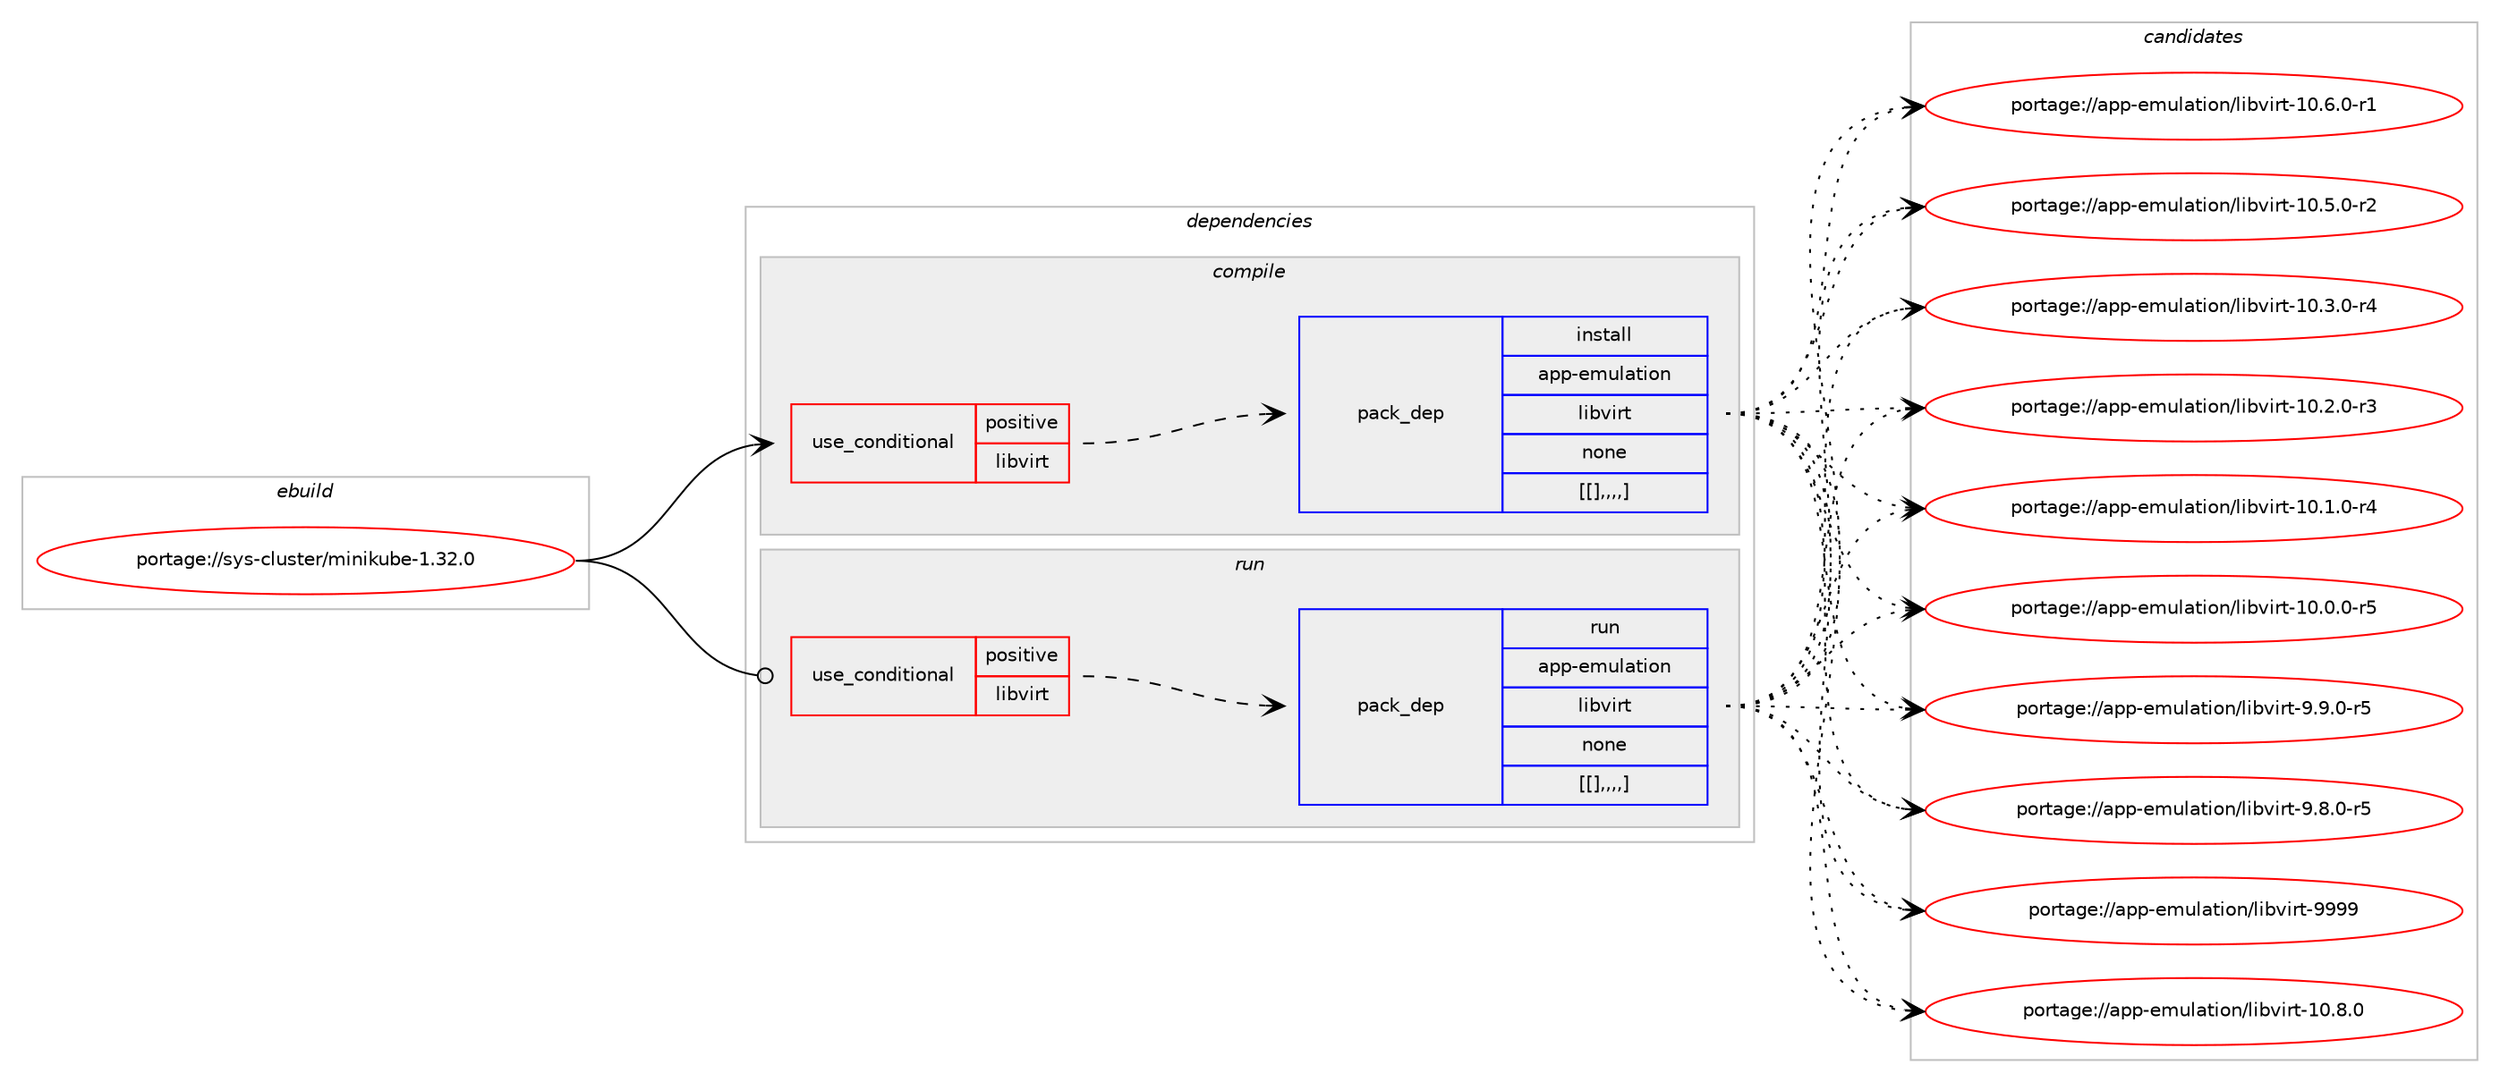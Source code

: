 digraph prolog {

# *************
# Graph options
# *************

newrank=true;
concentrate=true;
compound=true;
graph [rankdir=LR,fontname=Helvetica,fontsize=10,ranksep=1.5];#, ranksep=2.5, nodesep=0.2];
edge  [arrowhead=vee];
node  [fontname=Helvetica,fontsize=10];

# **********
# The ebuild
# **********

subgraph cluster_leftcol {
color=gray;
label=<<i>ebuild</i>>;
id [label="portage://sys-cluster/minikube-1.32.0", color=red, width=4, href="../sys-cluster/minikube-1.32.0.svg"];
}

# ****************
# The dependencies
# ****************

subgraph cluster_midcol {
color=gray;
label=<<i>dependencies</i>>;
subgraph cluster_compile {
fillcolor="#eeeeee";
style=filled;
label=<<i>compile</i>>;
subgraph cond121202 {
dependency454369 [label=<<TABLE BORDER="0" CELLBORDER="1" CELLSPACING="0" CELLPADDING="4"><TR><TD ROWSPAN="3" CELLPADDING="10">use_conditional</TD></TR><TR><TD>positive</TD></TR><TR><TD>libvirt</TD></TR></TABLE>>, shape=none, color=red];
subgraph pack329952 {
dependency454388 [label=<<TABLE BORDER="0" CELLBORDER="1" CELLSPACING="0" CELLPADDING="4" WIDTH="220"><TR><TD ROWSPAN="6" CELLPADDING="30">pack_dep</TD></TR><TR><TD WIDTH="110">install</TD></TR><TR><TD>app-emulation</TD></TR><TR><TD>libvirt</TD></TR><TR><TD>none</TD></TR><TR><TD>[[],,,,]</TD></TR></TABLE>>, shape=none, color=blue];
}
dependency454369:e -> dependency454388:w [weight=20,style="dashed",arrowhead="vee"];
}
id:e -> dependency454369:w [weight=20,style="solid",arrowhead="vee"];
}
subgraph cluster_compileandrun {
fillcolor="#eeeeee";
style=filled;
label=<<i>compile and run</i>>;
}
subgraph cluster_run {
fillcolor="#eeeeee";
style=filled;
label=<<i>run</i>>;
subgraph cond121209 {
dependency454405 [label=<<TABLE BORDER="0" CELLBORDER="1" CELLSPACING="0" CELLPADDING="4"><TR><TD ROWSPAN="3" CELLPADDING="10">use_conditional</TD></TR><TR><TD>positive</TD></TR><TR><TD>libvirt</TD></TR></TABLE>>, shape=none, color=red];
subgraph pack329980 {
dependency454417 [label=<<TABLE BORDER="0" CELLBORDER="1" CELLSPACING="0" CELLPADDING="4" WIDTH="220"><TR><TD ROWSPAN="6" CELLPADDING="30">pack_dep</TD></TR><TR><TD WIDTH="110">run</TD></TR><TR><TD>app-emulation</TD></TR><TR><TD>libvirt</TD></TR><TR><TD>none</TD></TR><TR><TD>[[],,,,]</TD></TR></TABLE>>, shape=none, color=blue];
}
dependency454405:e -> dependency454417:w [weight=20,style="dashed",arrowhead="vee"];
}
id:e -> dependency454405:w [weight=20,style="solid",arrowhead="odot"];
}
}

# **************
# The candidates
# **************

subgraph cluster_choices {
rank=same;
color=gray;
label=<<i>candidates</i>>;

subgraph choice329092 {
color=black;
nodesep=1;
choice97112112451011091171089711610511111047108105981181051141164557575757 [label="portage://app-emulation/libvirt-9999", color=red, width=4,href="../app-emulation/libvirt-9999.svg"];
choice971121124510110911710897116105111110471081059811810511411645494846564648 [label="portage://app-emulation/libvirt-10.8.0", color=red, width=4,href="../app-emulation/libvirt-10.8.0.svg"];
choice9711211245101109117108971161051111104710810598118105114116454948465446484511449 [label="portage://app-emulation/libvirt-10.6.0-r1", color=red, width=4,href="../app-emulation/libvirt-10.6.0-r1.svg"];
choice9711211245101109117108971161051111104710810598118105114116454948465346484511450 [label="portage://app-emulation/libvirt-10.5.0-r2", color=red, width=4,href="../app-emulation/libvirt-10.5.0-r2.svg"];
choice9711211245101109117108971161051111104710810598118105114116454948465146484511452 [label="portage://app-emulation/libvirt-10.3.0-r4", color=red, width=4,href="../app-emulation/libvirt-10.3.0-r4.svg"];
choice9711211245101109117108971161051111104710810598118105114116454948465046484511451 [label="portage://app-emulation/libvirt-10.2.0-r3", color=red, width=4,href="../app-emulation/libvirt-10.2.0-r3.svg"];
choice9711211245101109117108971161051111104710810598118105114116454948464946484511452 [label="portage://app-emulation/libvirt-10.1.0-r4", color=red, width=4,href="../app-emulation/libvirt-10.1.0-r4.svg"];
choice9711211245101109117108971161051111104710810598118105114116454948464846484511453 [label="portage://app-emulation/libvirt-10.0.0-r5", color=red, width=4,href="../app-emulation/libvirt-10.0.0-r5.svg"];
choice97112112451011091171089711610511111047108105981181051141164557465746484511453 [label="portage://app-emulation/libvirt-9.9.0-r5", color=red, width=4,href="../app-emulation/libvirt-9.9.0-r5.svg"];
choice97112112451011091171089711610511111047108105981181051141164557465646484511453 [label="portage://app-emulation/libvirt-9.8.0-r5", color=red, width=4,href="../app-emulation/libvirt-9.8.0-r5.svg"];
dependency454388:e -> choice97112112451011091171089711610511111047108105981181051141164557575757:w [style=dotted,weight="100"];
dependency454388:e -> choice971121124510110911710897116105111110471081059811810511411645494846564648:w [style=dotted,weight="100"];
dependency454388:e -> choice9711211245101109117108971161051111104710810598118105114116454948465446484511449:w [style=dotted,weight="100"];
dependency454388:e -> choice9711211245101109117108971161051111104710810598118105114116454948465346484511450:w [style=dotted,weight="100"];
dependency454388:e -> choice9711211245101109117108971161051111104710810598118105114116454948465146484511452:w [style=dotted,weight="100"];
dependency454388:e -> choice9711211245101109117108971161051111104710810598118105114116454948465046484511451:w [style=dotted,weight="100"];
dependency454388:e -> choice9711211245101109117108971161051111104710810598118105114116454948464946484511452:w [style=dotted,weight="100"];
dependency454388:e -> choice9711211245101109117108971161051111104710810598118105114116454948464846484511453:w [style=dotted,weight="100"];
dependency454388:e -> choice97112112451011091171089711610511111047108105981181051141164557465746484511453:w [style=dotted,weight="100"];
dependency454388:e -> choice97112112451011091171089711610511111047108105981181051141164557465646484511453:w [style=dotted,weight="100"];
}
subgraph choice329120 {
color=black;
nodesep=1;
choice97112112451011091171089711610511111047108105981181051141164557575757 [label="portage://app-emulation/libvirt-9999", color=red, width=4,href="../app-emulation/libvirt-9999.svg"];
choice971121124510110911710897116105111110471081059811810511411645494846564648 [label="portage://app-emulation/libvirt-10.8.0", color=red, width=4,href="../app-emulation/libvirt-10.8.0.svg"];
choice9711211245101109117108971161051111104710810598118105114116454948465446484511449 [label="portage://app-emulation/libvirt-10.6.0-r1", color=red, width=4,href="../app-emulation/libvirt-10.6.0-r1.svg"];
choice9711211245101109117108971161051111104710810598118105114116454948465346484511450 [label="portage://app-emulation/libvirt-10.5.0-r2", color=red, width=4,href="../app-emulation/libvirt-10.5.0-r2.svg"];
choice9711211245101109117108971161051111104710810598118105114116454948465146484511452 [label="portage://app-emulation/libvirt-10.3.0-r4", color=red, width=4,href="../app-emulation/libvirt-10.3.0-r4.svg"];
choice9711211245101109117108971161051111104710810598118105114116454948465046484511451 [label="portage://app-emulation/libvirt-10.2.0-r3", color=red, width=4,href="../app-emulation/libvirt-10.2.0-r3.svg"];
choice9711211245101109117108971161051111104710810598118105114116454948464946484511452 [label="portage://app-emulation/libvirt-10.1.0-r4", color=red, width=4,href="../app-emulation/libvirt-10.1.0-r4.svg"];
choice9711211245101109117108971161051111104710810598118105114116454948464846484511453 [label="portage://app-emulation/libvirt-10.0.0-r5", color=red, width=4,href="../app-emulation/libvirt-10.0.0-r5.svg"];
choice97112112451011091171089711610511111047108105981181051141164557465746484511453 [label="portage://app-emulation/libvirt-9.9.0-r5", color=red, width=4,href="../app-emulation/libvirt-9.9.0-r5.svg"];
choice97112112451011091171089711610511111047108105981181051141164557465646484511453 [label="portage://app-emulation/libvirt-9.8.0-r5", color=red, width=4,href="../app-emulation/libvirt-9.8.0-r5.svg"];
dependency454417:e -> choice97112112451011091171089711610511111047108105981181051141164557575757:w [style=dotted,weight="100"];
dependency454417:e -> choice971121124510110911710897116105111110471081059811810511411645494846564648:w [style=dotted,weight="100"];
dependency454417:e -> choice9711211245101109117108971161051111104710810598118105114116454948465446484511449:w [style=dotted,weight="100"];
dependency454417:e -> choice9711211245101109117108971161051111104710810598118105114116454948465346484511450:w [style=dotted,weight="100"];
dependency454417:e -> choice9711211245101109117108971161051111104710810598118105114116454948465146484511452:w [style=dotted,weight="100"];
dependency454417:e -> choice9711211245101109117108971161051111104710810598118105114116454948465046484511451:w [style=dotted,weight="100"];
dependency454417:e -> choice9711211245101109117108971161051111104710810598118105114116454948464946484511452:w [style=dotted,weight="100"];
dependency454417:e -> choice9711211245101109117108971161051111104710810598118105114116454948464846484511453:w [style=dotted,weight="100"];
dependency454417:e -> choice97112112451011091171089711610511111047108105981181051141164557465746484511453:w [style=dotted,weight="100"];
dependency454417:e -> choice97112112451011091171089711610511111047108105981181051141164557465646484511453:w [style=dotted,weight="100"];
}
}

}
